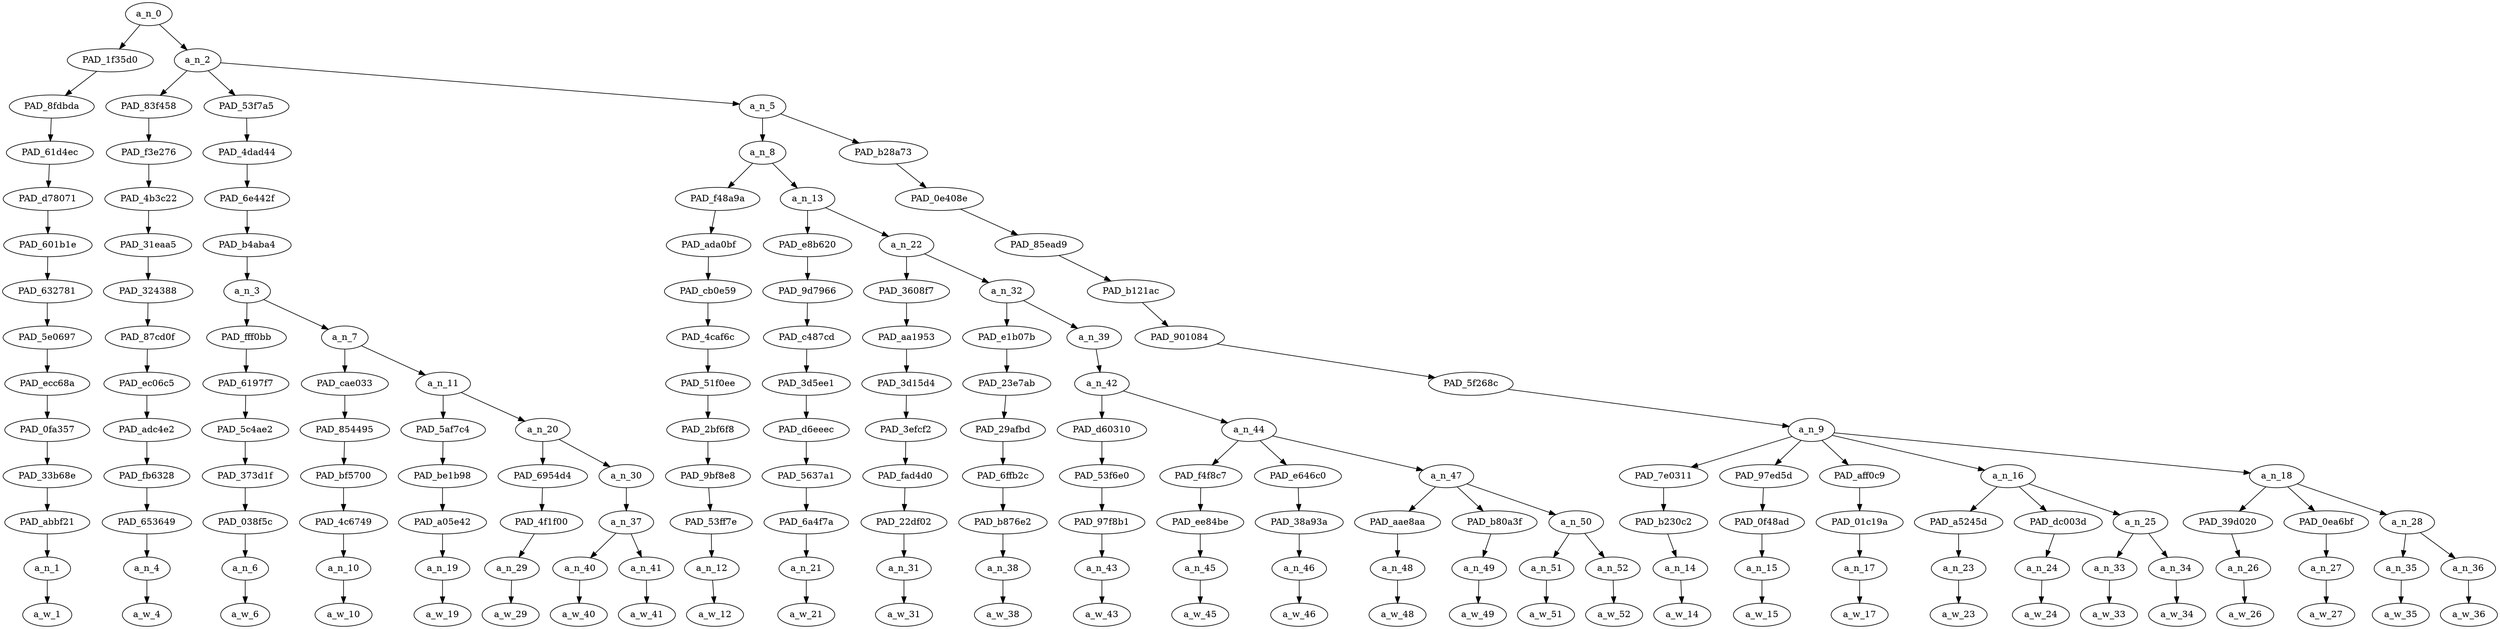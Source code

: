 strict digraph "" {
	a_n_0	[div_dir=1,
		index=0,
		level=13,
		pos="4.134693287037037,13!",
		text_span="[0, 1, 2, 3, 4, 5, 6, 7, 8, 9, 10, 11, 12, 13, 14, 15, 16, 17, 18, 19, 20, 21, 22, 23, 24, 25, 26, 27, 28, 29]",
		value=1.00000000];
	PAD_1f35d0	[div_dir=-1,
		index=0,
		level=12,
		pos="0.0,12!",
		text_span="[0]",
		value=0.05099498];
	a_n_0 -> PAD_1f35d0;
	a_n_2	[div_dir=1,
		index=1,
		level=12,
		pos="8.269386574074074,12!",
		text_span="[1, 2, 3, 4, 5, 6, 7, 8, 9, 10, 11, 12, 13, 14, 15, 16, 17, 18, 19, 20, 21, 22, 23, 24, 25, 26, 27, 28, 29]",
		value=0.94871759];
	a_n_0 -> a_n_2;
	PAD_8fdbda	[div_dir=-1,
		index=0,
		level=11,
		pos="0.0,11!",
		text_span="[0]",
		value=0.05099498];
	PAD_1f35d0 -> PAD_8fdbda;
	PAD_61d4ec	[div_dir=-1,
		index=0,
		level=10,
		pos="0.0,10!",
		text_span="[0]",
		value=0.05099498];
	PAD_8fdbda -> PAD_61d4ec;
	PAD_d78071	[div_dir=-1,
		index=0,
		level=9,
		pos="0.0,9!",
		text_span="[0]",
		value=0.05099498];
	PAD_61d4ec -> PAD_d78071;
	PAD_601b1e	[div_dir=-1,
		index=0,
		level=8,
		pos="0.0,8!",
		text_span="[0]",
		value=0.05099498];
	PAD_d78071 -> PAD_601b1e;
	PAD_632781	[div_dir=-1,
		index=0,
		level=7,
		pos="0.0,7!",
		text_span="[0]",
		value=0.05099498];
	PAD_601b1e -> PAD_632781;
	PAD_5e0697	[div_dir=-1,
		index=0,
		level=6,
		pos="0.0,6!",
		text_span="[0]",
		value=0.05099498];
	PAD_632781 -> PAD_5e0697;
	PAD_ecc68a	[div_dir=-1,
		index=0,
		level=5,
		pos="0.0,5!",
		text_span="[0]",
		value=0.05099498];
	PAD_5e0697 -> PAD_ecc68a;
	PAD_0fa357	[div_dir=-1,
		index=0,
		level=4,
		pos="0.0,4!",
		text_span="[0]",
		value=0.05099498];
	PAD_ecc68a -> PAD_0fa357;
	PAD_33b68e	[div_dir=-1,
		index=0,
		level=3,
		pos="0.0,3!",
		text_span="[0]",
		value=0.05099498];
	PAD_0fa357 -> PAD_33b68e;
	PAD_abbf21	[div_dir=-1,
		index=0,
		level=2,
		pos="0.0,2!",
		text_span="[0]",
		value=0.05099498];
	PAD_33b68e -> PAD_abbf21;
	a_n_1	[div_dir=-1,
		index=0,
		level=1,
		pos="0.0,1!",
		text_span="[0]",
		value=0.05099498];
	PAD_abbf21 -> a_n_1;
	a_w_1	[div_dir=0,
		index=0,
		level=0,
		pos="0,0!",
		text_span="[0]",
		value=i];
	a_n_1 -> a_w_1;
	PAD_83f458	[div_dir=1,
		index=2,
		level=11,
		pos="7.0,11!",
		text_span="[7]",
		value=0.02807379];
	a_n_2 -> PAD_83f458;
	PAD_53f7a5	[div_dir=1,
		index=1,
		level=11,
		pos="1.96875,11!",
		text_span="[1, 2, 3, 4, 5, 6]",
		value=0.18804569];
	a_n_2 -> PAD_53f7a5;
	a_n_5	[div_dir=1,
		index=3,
		level=11,
		pos="15.839409722222223,11!",
		text_span="[8, 9, 10, 11, 12, 13, 14, 15, 16, 17, 18, 19, 20, 21, 22, 23, 24, 25, 26, 27, 28, 29]",
		value=0.73223399];
	a_n_2 -> a_n_5;
	PAD_f3e276	[div_dir=1,
		index=2,
		level=10,
		pos="7.0,10!",
		text_span="[7]",
		value=0.02807379];
	PAD_83f458 -> PAD_f3e276;
	PAD_4b3c22	[div_dir=1,
		index=2,
		level=9,
		pos="7.0,9!",
		text_span="[7]",
		value=0.02807379];
	PAD_f3e276 -> PAD_4b3c22;
	PAD_31eaa5	[div_dir=1,
		index=2,
		level=8,
		pos="7.0,8!",
		text_span="[7]",
		value=0.02807379];
	PAD_4b3c22 -> PAD_31eaa5;
	PAD_324388	[div_dir=1,
		index=2,
		level=7,
		pos="7.0,7!",
		text_span="[7]",
		value=0.02807379];
	PAD_31eaa5 -> PAD_324388;
	PAD_87cd0f	[div_dir=1,
		index=3,
		level=6,
		pos="7.0,6!",
		text_span="[7]",
		value=0.02807379];
	PAD_324388 -> PAD_87cd0f;
	PAD_ec06c5	[div_dir=1,
		index=4,
		level=5,
		pos="7.0,5!",
		text_span="[7]",
		value=0.02807379];
	PAD_87cd0f -> PAD_ec06c5;
	PAD_adc4e2	[div_dir=1,
		index=5,
		level=4,
		pos="7.0,4!",
		text_span="[7]",
		value=0.02807379];
	PAD_ec06c5 -> PAD_adc4e2;
	PAD_fb6328	[div_dir=1,
		index=6,
		level=3,
		pos="7.0,3!",
		text_span="[7]",
		value=0.02807379];
	PAD_adc4e2 -> PAD_fb6328;
	PAD_653649	[div_dir=1,
		index=6,
		level=2,
		pos="7.0,2!",
		text_span="[7]",
		value=0.02807379];
	PAD_fb6328 -> PAD_653649;
	a_n_4	[div_dir=1,
		index=7,
		level=1,
		pos="7.0,1!",
		text_span="[7]",
		value=0.02807379];
	PAD_653649 -> a_n_4;
	a_w_4	[div_dir=0,
		index=7,
		level=0,
		pos="7,0!",
		text_span="[7]",
		value=and];
	a_n_4 -> a_w_4;
	PAD_4dad44	[div_dir=1,
		index=1,
		level=10,
		pos="1.96875,10!",
		text_span="[1, 2, 3, 4, 5, 6]",
		value=0.18804569];
	PAD_53f7a5 -> PAD_4dad44;
	PAD_6e442f	[div_dir=1,
		index=1,
		level=9,
		pos="1.96875,9!",
		text_span="[1, 2, 3, 4, 5, 6]",
		value=0.18804569];
	PAD_4dad44 -> PAD_6e442f;
	PAD_b4aba4	[div_dir=1,
		index=1,
		level=8,
		pos="1.96875,8!",
		text_span="[1, 2, 3, 4, 5, 6]",
		value=0.18804569];
	PAD_6e442f -> PAD_b4aba4;
	a_n_3	[div_dir=1,
		index=1,
		level=7,
		pos="1.96875,7!",
		text_span="[1, 2, 3, 4, 5, 6]",
		value=0.18804569];
	PAD_b4aba4 -> a_n_3;
	PAD_fff0bb	[div_dir=1,
		index=1,
		level=6,
		pos="1.0,6!",
		text_span="[1]",
		value=0.04064100];
	a_n_3 -> PAD_fff0bb;
	a_n_7	[div_dir=1,
		index=2,
		level=6,
		pos="2.9375,6!",
		text_span="[2, 3, 4, 5, 6]",
		value=0.14713769];
	a_n_3 -> a_n_7;
	PAD_6197f7	[div_dir=1,
		index=1,
		level=5,
		pos="1.0,5!",
		text_span="[1]",
		value=0.04064100];
	PAD_fff0bb -> PAD_6197f7;
	PAD_5c4ae2	[div_dir=1,
		index=1,
		level=4,
		pos="1.0,4!",
		text_span="[1]",
		value=0.04064100];
	PAD_6197f7 -> PAD_5c4ae2;
	PAD_373d1f	[div_dir=1,
		index=1,
		level=3,
		pos="1.0,3!",
		text_span="[1]",
		value=0.04064100];
	PAD_5c4ae2 -> PAD_373d1f;
	PAD_038f5c	[div_dir=1,
		index=1,
		level=2,
		pos="1.0,2!",
		text_span="[1]",
		value=0.04064100];
	PAD_373d1f -> PAD_038f5c;
	a_n_6	[div_dir=1,
		index=1,
		level=1,
		pos="1.0,1!",
		text_span="[1]",
		value=0.04064100];
	PAD_038f5c -> a_n_6;
	a_w_6	[div_dir=0,
		index=1,
		level=0,
		pos="1,0!",
		text_span="[1]",
		value=say];
	a_n_6 -> a_w_6;
	PAD_cae033	[div_dir=1,
		index=2,
		level=5,
		pos="2.0,5!",
		text_span="[2]",
		value=0.03805188];
	a_n_7 -> PAD_cae033;
	a_n_11	[div_dir=1,
		index=3,
		level=5,
		pos="3.875,5!",
		text_span="[3, 4, 5, 6]",
		value=0.10892483];
	a_n_7 -> a_n_11;
	PAD_854495	[div_dir=1,
		index=2,
		level=4,
		pos="2.0,4!",
		text_span="[2]",
		value=0.03805188];
	PAD_cae033 -> PAD_854495;
	PAD_bf5700	[div_dir=1,
		index=2,
		level=3,
		pos="2.0,3!",
		text_span="[2]",
		value=0.03805188];
	PAD_854495 -> PAD_bf5700;
	PAD_4c6749	[div_dir=1,
		index=2,
		level=2,
		pos="2.0,2!",
		text_span="[2]",
		value=0.03805188];
	PAD_bf5700 -> PAD_4c6749;
	a_n_10	[div_dir=1,
		index=2,
		level=1,
		pos="2.0,1!",
		text_span="[2]",
		value=0.03805188];
	PAD_4c6749 -> a_n_10;
	a_w_10	[div_dir=0,
		index=2,
		level=0,
		pos="2,0!",
		text_span="[2]",
		value=what];
	a_n_10 -> a_w_10;
	PAD_5af7c4	[div_dir=1,
		index=3,
		level=4,
		pos="3.0,4!",
		text_span="[3]",
		value=0.02949872];
	a_n_11 -> PAD_5af7c4;
	a_n_20	[div_dir=1,
		index=4,
		level=4,
		pos="4.75,4!",
		text_span="[4, 5, 6]",
		value=0.07931300];
	a_n_11 -> a_n_20;
	PAD_be1b98	[div_dir=1,
		index=3,
		level=3,
		pos="3.0,3!",
		text_span="[3]",
		value=0.02949872];
	PAD_5af7c4 -> PAD_be1b98;
	PAD_a05e42	[div_dir=1,
		index=3,
		level=2,
		pos="3.0,2!",
		text_span="[3]",
		value=0.02949872];
	PAD_be1b98 -> PAD_a05e42;
	a_n_19	[div_dir=1,
		index=3,
		level=1,
		pos="3.0,1!",
		text_span="[3]",
		value=0.02949872];
	PAD_a05e42 -> a_n_19;
	a_w_19	[div_dir=0,
		index=3,
		level=0,
		pos="3,0!",
		text_span="[3]",
		value=i1];
	a_n_19 -> a_w_19;
	PAD_6954d4	[div_dir=-1,
		index=4,
		level=3,
		pos="4.0,3!",
		text_span="[4]",
		value=0.02955698];
	a_n_20 -> PAD_6954d4;
	a_n_30	[div_dir=1,
		index=5,
		level=3,
		pos="5.5,3!",
		text_span="[5, 6]",
		value=0.04966966];
	a_n_20 -> a_n_30;
	PAD_4f1f00	[div_dir=-1,
		index=4,
		level=2,
		pos="4.0,2!",
		text_span="[4]",
		value=0.02955698];
	PAD_6954d4 -> PAD_4f1f00;
	a_n_29	[div_dir=-1,
		index=4,
		level=1,
		pos="4.0,1!",
		text_span="[4]",
		value=0.02955698];
	PAD_4f1f00 -> a_n_29;
	a_w_29	[div_dir=0,
		index=4,
		level=0,
		pos="4,0!",
		text_span="[4]",
		value=want];
	a_n_29 -> a_w_29;
	a_n_37	[div_dir=1,
		index=5,
		level=2,
		pos="5.5,2!",
		text_span="[5, 6]",
		value=0.04955985];
	a_n_30 -> a_n_37;
	a_n_40	[div_dir=1,
		index=5,
		level=1,
		pos="5.0,1!",
		text_span="[5]",
		value=0.02426370];
	a_n_37 -> a_n_40;
	a_n_41	[div_dir=1,
		index=6,
		level=1,
		pos="6.0,1!",
		text_span="[6]",
		value=0.02518634];
	a_n_37 -> a_n_41;
	a_w_40	[div_dir=0,
		index=5,
		level=0,
		pos="5,0!",
		text_span="[5]",
		value=to];
	a_n_40 -> a_w_40;
	a_w_41	[div_dir=0,
		index=6,
		level=0,
		pos="6,0!",
		text_span="[6]",
		value=say1];
	a_n_41 -> a_w_41;
	a_n_8	[div_dir=1,
		index=3,
		level=10,
		pos="9.012152777777779,10!",
		text_span="[8, 9, 10, 11, 12, 13, 14, 15, 16, 17, 18]",
		value=0.34910222];
	a_n_5 -> a_n_8;
	PAD_b28a73	[div_dir=1,
		index=4,
		level=10,
		pos="22.666666666666668,10!",
		text_span="[19, 20, 21, 22, 23, 24, 25, 26, 27, 28, 29]",
		value=0.38286907];
	a_n_5 -> PAD_b28a73;
	PAD_f48a9a	[div_dir=1,
		index=3,
		level=9,
		pos="8.0,9!",
		text_span="[8]",
		value=0.02174164];
	a_n_8 -> PAD_f48a9a;
	a_n_13	[div_dir=1,
		index=4,
		level=9,
		pos="10.024305555555555,9!",
		text_span="[9, 10, 11, 12, 13, 14, 15, 16, 17, 18]",
		value=0.32718057];
	a_n_8 -> a_n_13;
	PAD_ada0bf	[div_dir=1,
		index=3,
		level=8,
		pos="8.0,8!",
		text_span="[8]",
		value=0.02174164];
	PAD_f48a9a -> PAD_ada0bf;
	PAD_cb0e59	[div_dir=1,
		index=3,
		level=7,
		pos="8.0,7!",
		text_span="[8]",
		value=0.02174164];
	PAD_ada0bf -> PAD_cb0e59;
	PAD_4caf6c	[div_dir=1,
		index=4,
		level=6,
		pos="8.0,6!",
		text_span="[8]",
		value=0.02174164];
	PAD_cb0e59 -> PAD_4caf6c;
	PAD_51f0ee	[div_dir=1,
		index=5,
		level=5,
		pos="8.0,5!",
		text_span="[8]",
		value=0.02174164];
	PAD_4caf6c -> PAD_51f0ee;
	PAD_2bf6f8	[div_dir=1,
		index=6,
		level=4,
		pos="8.0,4!",
		text_span="[8]",
		value=0.02174164];
	PAD_51f0ee -> PAD_2bf6f8;
	PAD_9bf8e8	[div_dir=1,
		index=7,
		level=3,
		pos="8.0,3!",
		text_span="[8]",
		value=0.02174164];
	PAD_2bf6f8 -> PAD_9bf8e8;
	PAD_53ff7e	[div_dir=1,
		index=7,
		level=2,
		pos="8.0,2!",
		text_span="[8]",
		value=0.02174164];
	PAD_9bf8e8 -> PAD_53ff7e;
	a_n_12	[div_dir=1,
		index=8,
		level=1,
		pos="8.0,1!",
		text_span="[8]",
		value=0.02174164];
	PAD_53ff7e -> a_n_12;
	a_w_12	[div_dir=0,
		index=8,
		level=0,
		pos="8,0!",
		text_span="[8]",
		value=do];
	a_n_12 -> a_w_12;
	PAD_e8b620	[div_dir=1,
		index=4,
		level=8,
		pos="9.0,8!",
		text_span="[9]",
		value=0.02962530];
	a_n_13 -> PAD_e8b620;
	a_n_22	[div_dir=1,
		index=5,
		level=8,
		pos="11.04861111111111,8!",
		text_span="[10, 11, 12, 13, 14, 15, 16, 17, 18]",
		value=0.29737255];
	a_n_13 -> a_n_22;
	PAD_9d7966	[div_dir=1,
		index=4,
		level=7,
		pos="9.0,7!",
		text_span="[9]",
		value=0.02962530];
	PAD_e8b620 -> PAD_9d7966;
	PAD_c487cd	[div_dir=1,
		index=5,
		level=6,
		pos="9.0,6!",
		text_span="[9]",
		value=0.02962530];
	PAD_9d7966 -> PAD_c487cd;
	PAD_3d5ee1	[div_dir=1,
		index=6,
		level=5,
		pos="9.0,5!",
		text_span="[9]",
		value=0.02962530];
	PAD_c487cd -> PAD_3d5ee1;
	PAD_d6eeec	[div_dir=1,
		index=7,
		level=4,
		pos="9.0,4!",
		text_span="[9]",
		value=0.02962530];
	PAD_3d5ee1 -> PAD_d6eeec;
	PAD_5637a1	[div_dir=1,
		index=8,
		level=3,
		pos="9.0,3!",
		text_span="[9]",
		value=0.02962530];
	PAD_d6eeec -> PAD_5637a1;
	PAD_6a4f7a	[div_dir=1,
		index=8,
		level=2,
		pos="9.0,2!",
		text_span="[9]",
		value=0.02962530];
	PAD_5637a1 -> PAD_6a4f7a;
	a_n_21	[div_dir=1,
		index=9,
		level=1,
		pos="9.0,1!",
		text_span="[9]",
		value=0.02962530];
	PAD_6a4f7a -> a_n_21;
	a_w_21	[div_dir=0,
		index=9,
		level=0,
		pos="9,0!",
		text_span="[9]",
		value=what1];
	a_n_21 -> a_w_21;
	PAD_3608f7	[div_dir=1,
		index=5,
		level=7,
		pos="10.0,7!",
		text_span="[10]",
		value=0.02319877];
	a_n_22 -> PAD_3608f7;
	a_n_32	[div_dir=1,
		index=6,
		level=7,
		pos="12.097222222222223,7!",
		text_span="[11, 12, 13, 14, 15, 16, 17, 18]",
		value=0.27403886];
	a_n_22 -> a_n_32;
	PAD_aa1953	[div_dir=1,
		index=6,
		level=6,
		pos="10.0,6!",
		text_span="[10]",
		value=0.02319877];
	PAD_3608f7 -> PAD_aa1953;
	PAD_3d15d4	[div_dir=1,
		index=7,
		level=5,
		pos="10.0,5!",
		text_span="[10]",
		value=0.02319877];
	PAD_aa1953 -> PAD_3d15d4;
	PAD_3efcf2	[div_dir=1,
		index=8,
		level=4,
		pos="10.0,4!",
		text_span="[10]",
		value=0.02319877];
	PAD_3d15d4 -> PAD_3efcf2;
	PAD_fad4d0	[div_dir=1,
		index=9,
		level=3,
		pos="10.0,3!",
		text_span="[10]",
		value=0.02319877];
	PAD_3efcf2 -> PAD_fad4d0;
	PAD_22df02	[div_dir=1,
		index=9,
		level=2,
		pos="10.0,2!",
		text_span="[10]",
		value=0.02319877];
	PAD_fad4d0 -> PAD_22df02;
	a_n_31	[div_dir=1,
		index=10,
		level=1,
		pos="10.0,1!",
		text_span="[10]",
		value=0.02319877];
	PAD_22df02 -> a_n_31;
	a_w_31	[div_dir=0,
		index=10,
		level=0,
		pos="10,0!",
		text_span="[10]",
		value=i2];
	a_n_31 -> a_w_31;
	PAD_e1b07b	[div_dir=-1,
		index=7,
		level=6,
		pos="11.0,6!",
		text_span="[11]",
		value=0.02380829];
	a_n_32 -> PAD_e1b07b;
	a_n_39	[div_dir=1,
		index=8,
		level=6,
		pos="13.194444444444446,6!",
		text_span="[12, 13, 14, 15, 16, 17, 18]",
		value=0.25009896];
	a_n_32 -> a_n_39;
	PAD_23e7ab	[div_dir=-1,
		index=8,
		level=5,
		pos="11.0,5!",
		text_span="[11]",
		value=0.02380829];
	PAD_e1b07b -> PAD_23e7ab;
	PAD_29afbd	[div_dir=-1,
		index=9,
		level=4,
		pos="11.0,4!",
		text_span="[11]",
		value=0.02380829];
	PAD_23e7ab -> PAD_29afbd;
	PAD_6ffb2c	[div_dir=-1,
		index=10,
		level=3,
		pos="11.0,3!",
		text_span="[11]",
		value=0.02380829];
	PAD_29afbd -> PAD_6ffb2c;
	PAD_b876e2	[div_dir=-1,
		index=10,
		level=2,
		pos="11.0,2!",
		text_span="[11]",
		value=0.02380829];
	PAD_6ffb2c -> PAD_b876e2;
	a_n_38	[div_dir=-1,
		index=11,
		level=1,
		pos="11.0,1!",
		text_span="[11]",
		value=0.02380829];
	PAD_b876e2 -> a_n_38;
	a_w_38	[div_dir=0,
		index=11,
		level=0,
		pos="11,0!",
		text_span="[11]",
		value=want1];
	a_n_38 -> a_w_38;
	a_n_42	[div_dir=1,
		index=9,
		level=5,
		pos="13.194444444444446,5!",
		text_span="[12, 13, 14, 15, 16, 17, 18]",
		value=0.24995899];
	a_n_39 -> a_n_42;
	PAD_d60310	[div_dir=1,
		index=10,
		level=4,
		pos="12.0,4!",
		text_span="[12]",
		value=0.02213147];
	a_n_42 -> PAD_d60310;
	a_n_44	[div_dir=1,
		index=11,
		level=4,
		pos="14.388888888888891,4!",
		text_span="[13, 14, 15, 16, 17, 18]",
		value=0.22768754];
	a_n_42 -> a_n_44;
	PAD_53f6e0	[div_dir=1,
		index=11,
		level=3,
		pos="12.0,3!",
		text_span="[12]",
		value=0.02213147];
	PAD_d60310 -> PAD_53f6e0;
	PAD_97f8b1	[div_dir=1,
		index=11,
		level=2,
		pos="12.0,2!",
		text_span="[12]",
		value=0.02213147];
	PAD_53f6e0 -> PAD_97f8b1;
	a_n_43	[div_dir=1,
		index=12,
		level=1,
		pos="12.0,1!",
		text_span="[12]",
		value=0.02213147];
	PAD_97f8b1 -> a_n_43;
	a_w_43	[div_dir=0,
		index=12,
		level=0,
		pos="12,0!",
		text_span="[12]",
		value=to1];
	a_n_43 -> a_w_43;
	PAD_f4f8c7	[div_dir=1,
		index=12,
		level=3,
		pos="13.0,3!",
		text_span="[13]",
		value=0.02423414];
	a_n_44 -> PAD_f4f8c7;
	PAD_e646c0	[div_dir=1,
		index=13,
		level=3,
		pos="14.0,3!",
		text_span="[14]",
		value=0.03882315];
	a_n_44 -> PAD_e646c0;
	a_n_47	[div_dir=1,
		index=14,
		level=3,
		pos="16.166666666666668,3!",
		text_span="[15, 16, 17, 18]",
		value=0.16452827];
	a_n_44 -> a_n_47;
	PAD_ee84be	[div_dir=1,
		index=12,
		level=2,
		pos="13.0,2!",
		text_span="[13]",
		value=0.02423414];
	PAD_f4f8c7 -> PAD_ee84be;
	a_n_45	[div_dir=1,
		index=13,
		level=1,
		pos="13.0,1!",
		text_span="[13]",
		value=0.02423414];
	PAD_ee84be -> a_n_45;
	a_w_45	[div_dir=0,
		index=13,
		level=0,
		pos="13,0!",
		text_span="[13]",
		value=do1];
	a_n_45 -> a_w_45;
	PAD_38a93a	[div_dir=1,
		index=13,
		level=2,
		pos="14.0,2!",
		text_span="[14]",
		value=0.03882315];
	PAD_e646c0 -> PAD_38a93a;
	a_n_46	[div_dir=1,
		index=14,
		level=1,
		pos="14.0,1!",
		text_span="[14]",
		value=0.03882315];
	PAD_38a93a -> a_n_46;
	a_w_46	[div_dir=0,
		index=14,
		level=0,
		pos="14,0!",
		text_span="[14]",
		value=there];
	a_n_46 -> a_w_46;
	PAD_aae8aa	[div_dir=-1,
		index=14,
		level=2,
		pos="15.0,2!",
		text_span="[15]",
		value=0.04190191];
	a_n_47 -> PAD_aae8aa;
	PAD_b80a3f	[div_dir=1,
		index=15,
		level=2,
		pos="16.0,2!",
		text_span="[16]",
		value=0.03279775];
	a_n_47 -> PAD_b80a3f;
	a_n_50	[div_dir=-1,
		index=16,
		level=2,
		pos="17.5,2!",
		text_span="[17, 18]",
		value=0.08980546];
	a_n_47 -> a_n_50;
	a_n_48	[div_dir=-1,
		index=15,
		level=1,
		pos="15.0,1!",
		text_span="[15]",
		value=0.04190191];
	PAD_aae8aa -> a_n_48;
	a_w_48	[div_dir=0,
		index=15,
		level=0,
		pos="15,0!",
		text_span="[15]",
		value=no];
	a_n_48 -> a_w_48;
	a_n_49	[div_dir=1,
		index=16,
		level=1,
		pos="16.0,1!",
		text_span="[16]",
		value=0.03279775];
	PAD_b80a3f -> a_n_49;
	a_w_49	[div_dir=0,
		index=16,
		level=0,
		pos="16,0!",
		text_span="[16]",
		value=in];
	a_n_49 -> a_w_49;
	a_n_51	[div_dir=-1,
		index=17,
		level=1,
		pos="17.0,1!",
		text_span="[17]",
		value=0.04150048];
	a_n_50 -> a_n_51;
	a_n_52	[div_dir=1,
		index=18,
		level=1,
		pos="18.0,1!",
		text_span="[18]",
		value=0.04829946];
	a_n_50 -> a_n_52;
	a_w_51	[div_dir=0,
		index=17,
		level=0,
		pos="17,0!",
		text_span="[17]",
		value=between];
	a_n_51 -> a_w_51;
	a_w_52	[div_dir=0,
		index=18,
		level=0,
		pos="18,0!",
		text_span="[18]",
		value=people];
	a_n_52 -> a_w_52;
	PAD_0e408e	[div_dir=1,
		index=5,
		level=9,
		pos="22.666666666666668,9!",
		text_span="[19, 20, 21, 22, 23, 24, 25, 26, 27, 28, 29]",
		value=0.38286907];
	PAD_b28a73 -> PAD_0e408e;
	PAD_85ead9	[div_dir=1,
		index=6,
		level=8,
		pos="22.666666666666668,8!",
		text_span="[19, 20, 21, 22, 23, 24, 25, 26, 27, 28, 29]",
		value=0.38286907];
	PAD_0e408e -> PAD_85ead9;
	PAD_b121ac	[div_dir=1,
		index=7,
		level=7,
		pos="22.666666666666668,7!",
		text_span="[19, 20, 21, 22, 23, 24, 25, 26, 27, 28, 29]",
		value=0.38286907];
	PAD_85ead9 -> PAD_b121ac;
	PAD_901084	[div_dir=1,
		index=9,
		level=6,
		pos="22.666666666666668,6!",
		text_span="[19, 20, 21, 22, 23, 24, 25, 26, 27, 28, 29]",
		value=0.38286907];
	PAD_b121ac -> PAD_901084;
	PAD_5f268c	[div_dir=1,
		index=10,
		level=5,
		pos="22.666666666666668,5!",
		text_span="[19, 20, 21, 22, 23, 24, 25, 26, 27, 28, 29]",
		value=0.38286907];
	PAD_901084 -> PAD_5f268c;
	a_n_9	[div_dir=1,
		index=12,
		level=4,
		pos="22.666666666666668,4!",
		text_span="[19, 20, 21, 22, 23, 24, 25, 26, 27, 28, 29]",
		value=0.38286907];
	PAD_5f268c -> a_n_9;
	PAD_7e0311	[div_dir=1,
		index=15,
		level=3,
		pos="19.0,3!",
		text_span="[19]",
		value=0.02972936];
	a_n_9 -> PAD_7e0311;
	PAD_97ed5d	[div_dir=-1,
		index=16,
		level=3,
		pos="20.0,3!",
		text_span="[20]",
		value=0.02982756];
	a_n_9 -> PAD_97ed5d;
	PAD_aff0c9	[div_dir=1,
		index=18,
		level=3,
		pos="25.0,3!",
		text_span="[25]",
		value=0.03265170];
	a_n_9 -> PAD_aff0c9;
	a_n_16	[div_dir=1,
		index=17,
		level=3,
		pos="22.166666666666668,3!",
		text_span="[21, 22, 23, 24]",
		value=0.12647411];
	a_n_9 -> a_n_16;
	a_n_18	[div_dir=1,
		index=19,
		level=3,
		pos="27.166666666666668,3!",
		text_span="[26, 27, 28, 29]",
		value=0.16399482];
	a_n_9 -> a_n_18;
	PAD_b230c2	[div_dir=1,
		index=17,
		level=2,
		pos="19.0,2!",
		text_span="[19]",
		value=0.02972936];
	PAD_7e0311 -> PAD_b230c2;
	a_n_14	[div_dir=1,
		index=19,
		level=1,
		pos="19.0,1!",
		text_span="[19]",
		value=0.02972936];
	PAD_b230c2 -> a_n_14;
	a_w_14	[div_dir=0,
		index=19,
		level=0,
		pos="19,0!",
		text_span="[19]",
		value=will];
	a_n_14 -> a_w_14;
	PAD_0f48ad	[div_dir=-1,
		index=18,
		level=2,
		pos="20.0,2!",
		text_span="[20]",
		value=0.02982756];
	PAD_97ed5d -> PAD_0f48ad;
	a_n_15	[div_dir=-1,
		index=20,
		level=1,
		pos="20.0,1!",
		text_span="[20]",
		value=0.02982756];
	PAD_0f48ad -> a_n_15;
	a_w_15	[div_dir=0,
		index=20,
		level=0,
		pos="20,0!",
		text_span="[20]",
		value=either];
	a_n_15 -> a_w_15;
	PAD_01c19a	[div_dir=1,
		index=22,
		level=2,
		pos="25.0,2!",
		text_span="[25]",
		value=0.03265170];
	PAD_aff0c9 -> PAD_01c19a;
	a_n_17	[div_dir=1,
		index=25,
		level=1,
		pos="25.0,1!",
		text_span="[25]",
		value=0.03265170];
	PAD_01c19a -> a_n_17;
	a_w_17	[div_dir=0,
		index=25,
		level=0,
		pos="25,0!",
		text_span="[25]",
		value=or];
	a_n_17 -> a_w_17;
	PAD_a5245d	[div_dir=1,
		index=19,
		level=2,
		pos="21.0,2!",
		text_span="[21]",
		value=0.03458268];
	a_n_16 -> PAD_a5245d;
	PAD_dc003d	[div_dir=1,
		index=20,
		level=2,
		pos="22.0,2!",
		text_span="[22]",
		value=0.03181192];
	a_n_16 -> PAD_dc003d;
	a_n_25	[div_dir=1,
		index=21,
		level=2,
		pos="23.5,2!",
		text_span="[23, 24]",
		value=0.05978050];
	a_n_16 -> a_n_25;
	a_n_23	[div_dir=1,
		index=21,
		level=1,
		pos="21.0,1!",
		text_span="[21]",
		value=0.03458268];
	PAD_a5245d -> a_n_23;
	a_w_23	[div_dir=0,
		index=21,
		level=0,
		pos="21,0!",
		text_span="[21]",
		value=love];
	a_n_23 -> a_w_23;
	a_n_24	[div_dir=1,
		index=22,
		level=1,
		pos="22.0,1!",
		text_span="[22]",
		value=0.03181192];
	PAD_dc003d -> a_n_24;
	a_w_24	[div_dir=0,
		index=22,
		level=0,
		pos="22,0!",
		text_span="[22]",
		value=you];
	a_n_24 -> a_w_24;
	a_n_33	[div_dir=1,
		index=23,
		level=1,
		pos="23.0,1!",
		text_span="[23]",
		value=0.02669708];
	a_n_25 -> a_n_33;
	a_n_34	[div_dir=1,
		index=24,
		level=1,
		pos="24.0,1!",
		text_span="[24]",
		value=0.03292625];
	a_n_25 -> a_n_34;
	a_w_33	[div_dir=0,
		index=23,
		level=0,
		pos="23,0!",
		text_span="[23]",
		value=for];
	a_n_33 -> a_w_33;
	a_w_34	[div_dir=0,
		index=24,
		level=0,
		pos="24,0!",
		text_span="[24]",
		value=it];
	a_n_34 -> a_w_34;
	PAD_39d020	[div_dir=-1,
		index=23,
		level=2,
		pos="26.0,2!",
		text_span="[26]",
		value=0.04635887];
	a_n_18 -> PAD_39d020;
	PAD_0ea6bf	[div_dir=1,
		index=24,
		level=2,
		pos="27.0,2!",
		text_span="[27]",
		value=0.03316214];
	a_n_18 -> PAD_0ea6bf;
	a_n_28	[div_dir=1,
		index=25,
		level=2,
		pos="28.5,2!",
		text_span="[28, 29]",
		value=0.08443064];
	a_n_18 -> a_n_28;
	a_n_26	[div_dir=-1,
		index=26,
		level=1,
		pos="26.0,1!",
		text_span="[26]",
		value=0.04635887];
	PAD_39d020 -> a_n_26;
	a_w_26	[div_dir=0,
		index=26,
		level=0,
		pos="26,0!",
		text_span="[26]",
		value=hate];
	a_n_26 -> a_w_26;
	a_n_27	[div_dir=1,
		index=27,
		level=1,
		pos="27.0,1!",
		text_span="[27]",
		value=0.03316214];
	PAD_0ea6bf -> a_n_27;
	a_w_27	[div_dir=0,
		index=27,
		level=0,
		pos="27,0!",
		text_span="[27]",
		value=you1];
	a_n_27 -> a_w_27;
	a_n_35	[div_dir=1,
		index=28,
		level=1,
		pos="28.0,1!",
		text_span="[28]",
		value=0.04245144];
	a_n_28 -> a_n_35;
	a_n_36	[div_dir=1,
		index=29,
		level=1,
		pos="29.0,1!",
		text_span="[29]",
		value=0.04182223];
	a_n_28 -> a_n_36;
	a_w_35	[div_dir=0,
		index=28,
		level=0,
		pos="28,0!",
		text_span="[28]",
		value=for1];
	a_n_35 -> a_w_35;
	a_w_36	[div_dir=0,
		index=29,
		level=0,
		pos="29,0!",
		text_span="[29]",
		value=it1];
	a_n_36 -> a_w_36;
}
